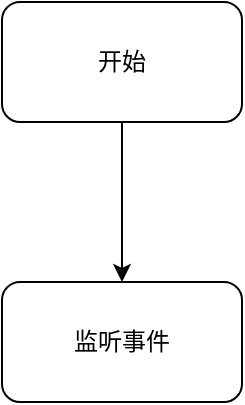 <mxfile version="13.8.1" type="github">
  <diagram name="Page-1" id="8ce9d11a-91a2-4d17-14d8-a56ed91bf033">
    <mxGraphModel dx="1221" dy="682" grid="1" gridSize="10" guides="1" tooltips="1" connect="1" arrows="1" fold="1" page="1" pageScale="1" pageWidth="3069" pageHeight="3054" background="#ffffff" math="0" shadow="0">
      <root>
        <mxCell id="0" />
        <mxCell id="1" parent="0" />
        <mxCell id="GGXxyZ8UG-ZR7x2Og8x1-6" value="" style="edgeStyle=orthogonalEdgeStyle;rounded=0;orthogonalLoop=1;jettySize=auto;html=1;" edge="1" parent="1" source="GGXxyZ8UG-ZR7x2Og8x1-2" target="GGXxyZ8UG-ZR7x2Og8x1-5">
          <mxGeometry relative="1" as="geometry" />
        </mxCell>
        <mxCell id="GGXxyZ8UG-ZR7x2Og8x1-2" value="开始" style="rounded=1;whiteSpace=wrap;html=1;" vertex="1" parent="1">
          <mxGeometry x="70" y="30" width="120" height="60" as="geometry" />
        </mxCell>
        <mxCell id="GGXxyZ8UG-ZR7x2Og8x1-5" value="监听事件" style="rounded=1;whiteSpace=wrap;html=1;" vertex="1" parent="1">
          <mxGeometry x="70" y="170" width="120" height="60" as="geometry" />
        </mxCell>
      </root>
    </mxGraphModel>
  </diagram>
</mxfile>
